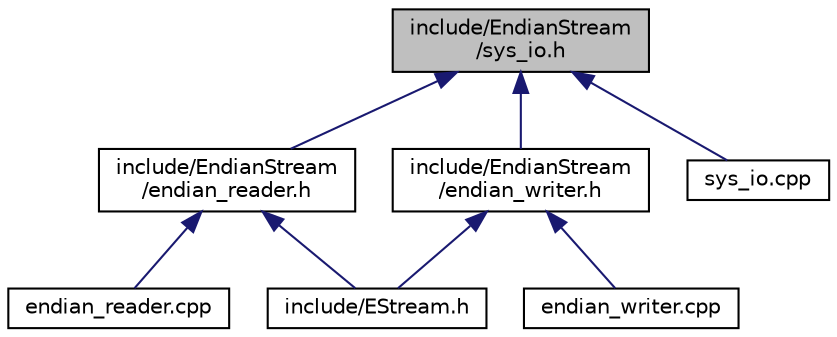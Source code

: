 digraph "include/EndianStream/sys_io.h"
{
 // LATEX_PDF_SIZE
  edge [fontname="Helvetica",fontsize="10",labelfontname="Helvetica",labelfontsize="10"];
  node [fontname="Helvetica",fontsize="10",shape=record];
  Node1 [label="include/EndianStream\l/sys_io.h",height=0.2,width=0.4,color="black", fillcolor="grey75", style="filled", fontcolor="black",tooltip=" "];
  Node1 -> Node2 [dir="back",color="midnightblue",fontsize="10",style="solid",fontname="Helvetica"];
  Node2 [label="include/EndianStream\l/endian_reader.h",height=0.2,width=0.4,color="black", fillcolor="white", style="filled",URL="$endian__reader_8h.html",tooltip=" "];
  Node2 -> Node3 [dir="back",color="midnightblue",fontsize="10",style="solid",fontname="Helvetica"];
  Node3 [label="endian_reader.cpp",height=0.2,width=0.4,color="black", fillcolor="white", style="filled",URL="$endian__reader_8cpp.html",tooltip=" "];
  Node2 -> Node4 [dir="back",color="midnightblue",fontsize="10",style="solid",fontname="Helvetica"];
  Node4 [label="include/EStream.h",height=0.2,width=0.4,color="black", fillcolor="white", style="filled",URL="$_e_stream_8h.html",tooltip=" "];
  Node1 -> Node5 [dir="back",color="midnightblue",fontsize="10",style="solid",fontname="Helvetica"];
  Node5 [label="include/EndianStream\l/endian_writer.h",height=0.2,width=0.4,color="black", fillcolor="white", style="filled",URL="$endian__writer_8h.html",tooltip=" "];
  Node5 -> Node6 [dir="back",color="midnightblue",fontsize="10",style="solid",fontname="Helvetica"];
  Node6 [label="endian_writer.cpp",height=0.2,width=0.4,color="black", fillcolor="white", style="filled",URL="$endian__writer_8cpp.html",tooltip=" "];
  Node5 -> Node4 [dir="back",color="midnightblue",fontsize="10",style="solid",fontname="Helvetica"];
  Node1 -> Node7 [dir="back",color="midnightblue",fontsize="10",style="solid",fontname="Helvetica"];
  Node7 [label="sys_io.cpp",height=0.2,width=0.4,color="black", fillcolor="white", style="filled",URL="$sys__io_8cpp.html",tooltip=" "];
}
